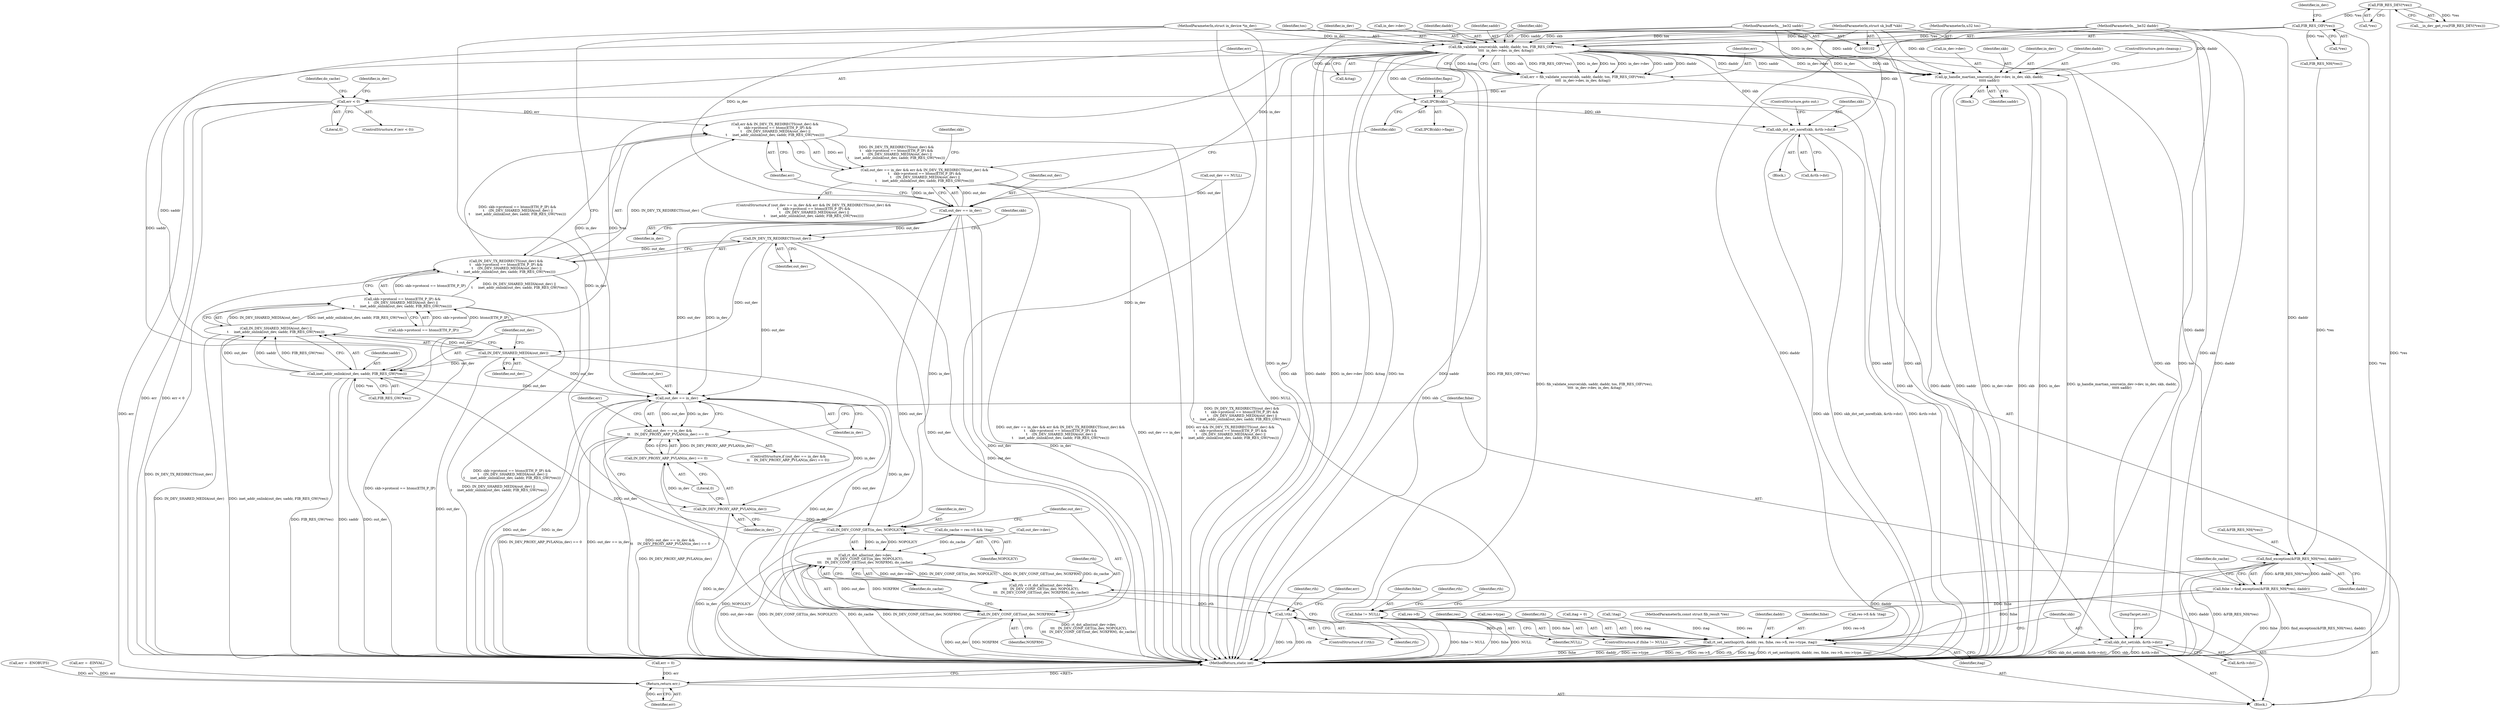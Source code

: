 digraph "0_linux_df4d92549f23e1c037e83323aff58a21b3de7fe0_0@pointer" {
"1000141" [label="(Call,fib_validate_source(skb, saddr, daddr, tos, FIB_RES_OIF(*res),\n\t\t\t\t  in_dev->dev, in_dev, &itag))"];
"1000103" [label="(MethodParameterIn,struct sk_buff *skb)"];
"1000107" [label="(MethodParameterIn,__be32 saddr)"];
"1000106" [label="(MethodParameterIn,__be32 daddr)"];
"1000108" [label="(MethodParameterIn,u32 tos)"];
"1000146" [label="(Call,FIB_RES_OIF(*res))"];
"1000126" [label="(Call,FIB_RES_DEV(*res))"];
"1000105" [label="(MethodParameterIn,struct in_device *in_dev)"];
"1000139" [label="(Call,err = fib_validate_source(skb, saddr, daddr, tos, FIB_RES_OIF(*res),\n\t\t\t\t  in_dev->dev, in_dev, &itag))"];
"1000156" [label="(Call,err < 0)"];
"1000182" [label="(Call,err && IN_DEV_TX_REDIRECTS(out_dev) &&\n\t    skb->protocol == htons(ETH_P_IP) &&\n \t    (IN_DEV_SHARED_MEDIA(out_dev) ||\n\t     inet_addr_onlink(out_dev, saddr, FIB_RES_GW(*res))))"];
"1000178" [label="(Call,out_dev == in_dev && err && IN_DEV_TX_REDIRECTS(out_dev) &&\n\t    skb->protocol == htons(ETH_P_IP) &&\n \t    (IN_DEV_SHARED_MEDIA(out_dev) ||\n\t     inet_addr_onlink(out_dev, saddr, FIB_RES_GW(*res))))"];
"1000387" [label="(Return,return err;)"];
"1000160" [label="(Call,ip_handle_martian_source(in_dev->dev, in_dev, skb, daddr,\n\t\t\t\t\t saddr))"];
"1000179" [label="(Call,out_dev == in_dev)"];
"1000185" [label="(Call,IN_DEV_TX_REDIRECTS(out_dev))"];
"1000184" [label="(Call,IN_DEV_TX_REDIRECTS(out_dev) &&\n\t    skb->protocol == htons(ETH_P_IP) &&\n \t    (IN_DEV_SHARED_MEDIA(out_dev) ||\n\t     inet_addr_onlink(out_dev, saddr, FIB_RES_GW(*res))))"];
"1000195" [label="(Call,IN_DEV_SHARED_MEDIA(out_dev))"];
"1000194" [label="(Call,IN_DEV_SHARED_MEDIA(out_dev) ||\n\t     inet_addr_onlink(out_dev, saddr, FIB_RES_GW(*res)))"];
"1000187" [label="(Call,skb->protocol == htons(ETH_P_IP) &&\n \t    (IN_DEV_SHARED_MEDIA(out_dev) ||\n\t     inet_addr_onlink(out_dev, saddr, FIB_RES_GW(*res))))"];
"1000197" [label="(Call,inet_addr_onlink(out_dev, saddr, FIB_RES_GW(*res)))"];
"1000219" [label="(Call,out_dev == in_dev)"];
"1000218" [label="(Call,out_dev == in_dev &&\n\t\t    IN_DEV_PROXY_ARP_PVLAN(in_dev) == 0)"];
"1000223" [label="(Call,IN_DEV_PROXY_ARP_PVLAN(in_dev))"];
"1000222" [label="(Call,IN_DEV_PROXY_ARP_PVLAN(in_dev) == 0)"];
"1000279" [label="(Call,IN_DEV_CONF_GET(in_dev, NOPOLICY))"];
"1000275" [label="(Call,rt_dst_alloc(out_dev->dev,\n\t\t\t   IN_DEV_CONF_GET(in_dev, NOPOLICY),\n\t\t\t   IN_DEV_CONF_GET(out_dev, NOXFRM), do_cache))"];
"1000273" [label="(Call,rth = rt_dst_alloc(out_dev->dev,\n\t\t\t   IN_DEV_CONF_GET(in_dev, NOPOLICY),\n\t\t\t   IN_DEV_CONF_GET(out_dev, NOXFRM), do_cache))"];
"1000287" [label="(Call,!rth)"];
"1000364" [label="(Call,rt_set_nexthop(rth, daddr, res, fnhe, res->fi, res->type, itag))"];
"1000282" [label="(Call,IN_DEV_CONF_GET(out_dev, NOXFRM))"];
"1000205" [label="(Call,IPCB(skb))"];
"1000266" [label="(Call,skb_dst_set_noref(skb, &rth->dst))"];
"1000376" [label="(Call,skb_dst_set(skb, &rth->dst))"];
"1000234" [label="(Call,find_exception(&FIB_RES_NH(*res), daddr))"];
"1000232" [label="(Call,fnhe = find_exception(&FIB_RES_NH(*res), daddr))"];
"1000244" [label="(Call,fnhe != NULL)"];
"1000108" [label="(MethodParameterIn,u32 tos)"];
"1000365" [label="(Identifier,rth)"];
"1000265" [label="(Block,)"];
"1000382" [label="(JumpTarget,out:)"];
"1000109" [label="(Block,)"];
"1000274" [label="(Identifier,rth)"];
"1000199" [label="(Identifier,saddr)"];
"1000235" [label="(Call,&FIB_RES_NH(*res))"];
"1000243" [label="(ControlStructure,if (fnhe != NULL))"];
"1000197" [label="(Call,inet_addr_onlink(out_dev, saddr, FIB_RES_GW(*res)))"];
"1000288" [label="(Identifier,rth)"];
"1000375" [label="(Identifier,itag)"];
"1000120" [label="(Call,itag = 0)"];
"1000286" [label="(ControlStructure,if (!rth))"];
"1000180" [label="(Identifier,out_dev)"];
"1000127" [label="(Call,*res)"];
"1000207" [label="(FieldIdentifier,flags)"];
"1000376" [label="(Call,skb_dst_set(skb, &rth->dst))"];
"1000187" [label="(Call,skb->protocol == htons(ETH_P_IP) &&\n \t    (IN_DEV_SHARED_MEDIA(out_dev) ||\n\t     inet_addr_onlink(out_dev, saddr, FIB_RES_GW(*res))))"];
"1000383" [label="(Call,err = 0)"];
"1000377" [label="(Identifier,skb)"];
"1000175" [label="(Call,!itag)"];
"1000161" [label="(Call,in_dev->dev)"];
"1000158" [label="(Literal,0)"];
"1000218" [label="(Call,out_dev == in_dev &&\n\t\t    IN_DEV_PROXY_ARP_PVLAN(in_dev) == 0)"];
"1000139" [label="(Call,err = fib_validate_source(skb, saddr, daddr, tos, FIB_RES_OIF(*res),\n\t\t\t\t  in_dev->dev, in_dev, &itag))"];
"1000103" [label="(MethodParameterIn,struct sk_buff *skb)"];
"1000162" [label="(Identifier,in_dev)"];
"1000104" [label="(MethodParameterIn,const struct fib_result *res)"];
"1000153" [label="(Call,&itag)"];
"1000188" [label="(Call,skb->protocol == htons(ETH_P_IP))"];
"1000290" [label="(Call,err = -ENOBUFS)"];
"1000285" [label="(Identifier,do_cache)"];
"1000206" [label="(Identifier,skb)"];
"1000125" [label="(Call,__in_dev_get_rcu(FIB_RES_DEV(*res)))"];
"1000204" [label="(Call,IPCB(skb)->flags)"];
"1000182" [label="(Call,err && IN_DEV_TX_REDIRECTS(out_dev) &&\n\t    skb->protocol == htons(ETH_P_IP) &&\n \t    (IN_DEV_SHARED_MEDIA(out_dev) ||\n\t     inet_addr_onlink(out_dev, saddr, FIB_RES_GW(*res))))"];
"1000179" [label="(Call,out_dev == in_dev)"];
"1000232" [label="(Call,fnhe = find_exception(&FIB_RES_NH(*res), daddr))"];
"1000297" [label="(Identifier,rth)"];
"1000144" [label="(Identifier,daddr)"];
"1000266" [label="(Call,skb_dst_set_noref(skb, &rth->dst))"];
"1000275" [label="(Call,rt_dst_alloc(out_dev->dev,\n\t\t\t   IN_DEV_CONF_GET(in_dev, NOPOLICY),\n\t\t\t   IN_DEV_CONF_GET(out_dev, NOXFRM), do_cache))"];
"1000212" [label="(Identifier,skb)"];
"1000205" [label="(Call,IPCB(skb))"];
"1000236" [label="(Call,FIB_RES_NH(*res))"];
"1000178" [label="(Call,out_dev == in_dev && err && IN_DEV_TX_REDIRECTS(out_dev) &&\n\t    skb->protocol == htons(ETH_P_IP) &&\n \t    (IN_DEV_SHARED_MEDIA(out_dev) ||\n\t     inet_addr_onlink(out_dev, saddr, FIB_RES_GW(*res))))"];
"1000255" [label="(Identifier,rth)"];
"1000147" [label="(Call,*res)"];
"1000150" [label="(Identifier,in_dev)"];
"1000389" [label="(MethodReturn,static int)"];
"1000227" [label="(Call,err = -EINVAL)"];
"1000200" [label="(Call,FIB_RES_GW(*res))"];
"1000159" [label="(Block,)"];
"1000366" [label="(Identifier,daddr)"];
"1000165" [label="(Identifier,skb)"];
"1000246" [label="(Identifier,NULL)"];
"1000224" [label="(Identifier,in_dev)"];
"1000222" [label="(Call,IN_DEV_PROXY_ARP_PVLAN(in_dev) == 0)"];
"1000217" [label="(ControlStructure,if (out_dev == in_dev &&\n\t\t    IN_DEV_PROXY_ARP_PVLAN(in_dev) == 0))"];
"1000280" [label="(Identifier,in_dev)"];
"1000234" [label="(Call,find_exception(&FIB_RES_NH(*res), daddr))"];
"1000169" [label="(Call,do_cache = res->fi && !itag)"];
"1000164" [label="(Identifier,in_dev)"];
"1000143" [label="(Identifier,saddr)"];
"1000160" [label="(Call,ip_handle_martian_source(in_dev->dev, in_dev, skb, daddr,\n\t\t\t\t\t saddr))"];
"1000126" [label="(Call,FIB_RES_DEV(*res))"];
"1000105" [label="(MethodParameterIn,struct in_device *in_dev)"];
"1000140" [label="(Identifier,err)"];
"1000268" [label="(Call,&rth->dst)"];
"1000130" [label="(Call,out_dev == NULL)"];
"1000184" [label="(Call,IN_DEV_TX_REDIRECTS(out_dev) &&\n\t    skb->protocol == htons(ETH_P_IP) &&\n \t    (IN_DEV_SHARED_MEDIA(out_dev) ||\n\t     inet_addr_onlink(out_dev, saddr, FIB_RES_GW(*res))))"];
"1000142" [label="(Identifier,skb)"];
"1000279" [label="(Call,IN_DEV_CONF_GET(in_dev, NOPOLICY))"];
"1000368" [label="(Identifier,fnhe)"];
"1000244" [label="(Call,fnhe != NULL)"];
"1000106" [label="(MethodParameterIn,__be32 daddr)"];
"1000221" [label="(Identifier,in_dev)"];
"1000166" [label="(Identifier,daddr)"];
"1000141" [label="(Call,fib_validate_source(skb, saddr, daddr, tos, FIB_RES_OIF(*res),\n\t\t\t\t  in_dev->dev, in_dev, &itag))"];
"1000276" [label="(Call,out_dev->dev)"];
"1000387" [label="(Return,return err;)"];
"1000190" [label="(Identifier,skb)"];
"1000186" [label="(Identifier,out_dev)"];
"1000156" [label="(Call,err < 0)"];
"1000272" [label="(ControlStructure,goto out;)"];
"1000241" [label="(Identifier,do_cache)"];
"1000198" [label="(Identifier,out_dev)"];
"1000239" [label="(Identifier,daddr)"];
"1000183" [label="(Identifier,err)"];
"1000195" [label="(Call,IN_DEV_SHARED_MEDIA(out_dev))"];
"1000107" [label="(MethodParameterIn,__be32 saddr)"];
"1000364" [label="(Call,rt_set_nexthop(rth, daddr, res, fnhe, res->fi, res->type, itag))"];
"1000185" [label="(Call,IN_DEV_TX_REDIRECTS(out_dev))"];
"1000177" [label="(ControlStructure,if (out_dev == in_dev && err && IN_DEV_TX_REDIRECTS(out_dev) &&\n\t    skb->protocol == htons(ETH_P_IP) &&\n \t    (IN_DEV_SHARED_MEDIA(out_dev) ||\n\t     inet_addr_onlink(out_dev, saddr, FIB_RES_GW(*res)))))"];
"1000233" [label="(Identifier,fnhe)"];
"1000155" [label="(ControlStructure,if (err < 0))"];
"1000171" [label="(Call,res->fi && !itag)"];
"1000248" [label="(Identifier,rth)"];
"1000146" [label="(Call,FIB_RES_OIF(*res))"];
"1000283" [label="(Identifier,out_dev)"];
"1000220" [label="(Identifier,out_dev)"];
"1000219" [label="(Call,out_dev == in_dev)"];
"1000145" [label="(Identifier,tos)"];
"1000170" [label="(Identifier,do_cache)"];
"1000291" [label="(Identifier,err)"];
"1000267" [label="(Identifier,skb)"];
"1000223" [label="(Call,IN_DEV_PROXY_ARP_PVLAN(in_dev))"];
"1000157" [label="(Identifier,err)"];
"1000167" [label="(Identifier,saddr)"];
"1000194" [label="(Call,IN_DEV_SHARED_MEDIA(out_dev) ||\n\t     inet_addr_onlink(out_dev, saddr, FIB_RES_GW(*res)))"];
"1000196" [label="(Identifier,out_dev)"];
"1000225" [label="(Literal,0)"];
"1000369" [label="(Call,res->fi)"];
"1000284" [label="(Identifier,NOXFRM)"];
"1000388" [label="(Identifier,err)"];
"1000168" [label="(ControlStructure,goto cleanup;)"];
"1000152" [label="(Identifier,in_dev)"];
"1000281" [label="(Identifier,NOPOLICY)"];
"1000367" [label="(Identifier,res)"];
"1000282" [label="(Call,IN_DEV_CONF_GET(out_dev, NOXFRM))"];
"1000149" [label="(Call,in_dev->dev)"];
"1000287" [label="(Call,!rth)"];
"1000228" [label="(Identifier,err)"];
"1000273" [label="(Call,rth = rt_dst_alloc(out_dev->dev,\n\t\t\t   IN_DEV_CONF_GET(in_dev, NOPOLICY),\n\t\t\t   IN_DEV_CONF_GET(out_dev, NOXFRM), do_cache))"];
"1000378" [label="(Call,&rth->dst)"];
"1000372" [label="(Call,res->type)"];
"1000181" [label="(Identifier,in_dev)"];
"1000245" [label="(Identifier,fnhe)"];
"1000141" -> "1000139"  [label="AST: "];
"1000141" -> "1000153"  [label="CFG: "];
"1000142" -> "1000141"  [label="AST: "];
"1000143" -> "1000141"  [label="AST: "];
"1000144" -> "1000141"  [label="AST: "];
"1000145" -> "1000141"  [label="AST: "];
"1000146" -> "1000141"  [label="AST: "];
"1000149" -> "1000141"  [label="AST: "];
"1000152" -> "1000141"  [label="AST: "];
"1000153" -> "1000141"  [label="AST: "];
"1000139" -> "1000141"  [label="CFG: "];
"1000141" -> "1000389"  [label="DDG: skb"];
"1000141" -> "1000389"  [label="DDG: daddr"];
"1000141" -> "1000389"  [label="DDG: in_dev->dev"];
"1000141" -> "1000389"  [label="DDG: &itag"];
"1000141" -> "1000389"  [label="DDG: tos"];
"1000141" -> "1000389"  [label="DDG: saddr"];
"1000141" -> "1000389"  [label="DDG: FIB_RES_OIF(*res)"];
"1000141" -> "1000139"  [label="DDG: skb"];
"1000141" -> "1000139"  [label="DDG: FIB_RES_OIF(*res)"];
"1000141" -> "1000139"  [label="DDG: in_dev"];
"1000141" -> "1000139"  [label="DDG: tos"];
"1000141" -> "1000139"  [label="DDG: in_dev->dev"];
"1000141" -> "1000139"  [label="DDG: saddr"];
"1000141" -> "1000139"  [label="DDG: daddr"];
"1000141" -> "1000139"  [label="DDG: &itag"];
"1000103" -> "1000141"  [label="DDG: skb"];
"1000107" -> "1000141"  [label="DDG: saddr"];
"1000106" -> "1000141"  [label="DDG: daddr"];
"1000108" -> "1000141"  [label="DDG: tos"];
"1000146" -> "1000141"  [label="DDG: *res"];
"1000105" -> "1000141"  [label="DDG: in_dev"];
"1000141" -> "1000160"  [label="DDG: in_dev->dev"];
"1000141" -> "1000160"  [label="DDG: in_dev"];
"1000141" -> "1000160"  [label="DDG: skb"];
"1000141" -> "1000160"  [label="DDG: daddr"];
"1000141" -> "1000160"  [label="DDG: saddr"];
"1000141" -> "1000179"  [label="DDG: in_dev"];
"1000141" -> "1000197"  [label="DDG: saddr"];
"1000141" -> "1000205"  [label="DDG: skb"];
"1000141" -> "1000234"  [label="DDG: daddr"];
"1000141" -> "1000266"  [label="DDG: skb"];
"1000141" -> "1000376"  [label="DDG: skb"];
"1000103" -> "1000102"  [label="AST: "];
"1000103" -> "1000389"  [label="DDG: skb"];
"1000103" -> "1000160"  [label="DDG: skb"];
"1000103" -> "1000205"  [label="DDG: skb"];
"1000103" -> "1000266"  [label="DDG: skb"];
"1000103" -> "1000376"  [label="DDG: skb"];
"1000107" -> "1000102"  [label="AST: "];
"1000107" -> "1000389"  [label="DDG: saddr"];
"1000107" -> "1000160"  [label="DDG: saddr"];
"1000107" -> "1000197"  [label="DDG: saddr"];
"1000106" -> "1000102"  [label="AST: "];
"1000106" -> "1000389"  [label="DDG: daddr"];
"1000106" -> "1000160"  [label="DDG: daddr"];
"1000106" -> "1000234"  [label="DDG: daddr"];
"1000106" -> "1000364"  [label="DDG: daddr"];
"1000108" -> "1000102"  [label="AST: "];
"1000108" -> "1000389"  [label="DDG: tos"];
"1000146" -> "1000147"  [label="CFG: "];
"1000147" -> "1000146"  [label="AST: "];
"1000150" -> "1000146"  [label="CFG: "];
"1000146" -> "1000389"  [label="DDG: *res"];
"1000126" -> "1000146"  [label="DDG: *res"];
"1000146" -> "1000200"  [label="DDG: *res"];
"1000146" -> "1000236"  [label="DDG: *res"];
"1000126" -> "1000125"  [label="AST: "];
"1000126" -> "1000127"  [label="CFG: "];
"1000127" -> "1000126"  [label="AST: "];
"1000125" -> "1000126"  [label="CFG: "];
"1000126" -> "1000389"  [label="DDG: *res"];
"1000126" -> "1000125"  [label="DDG: *res"];
"1000105" -> "1000102"  [label="AST: "];
"1000105" -> "1000389"  [label="DDG: in_dev"];
"1000105" -> "1000160"  [label="DDG: in_dev"];
"1000105" -> "1000179"  [label="DDG: in_dev"];
"1000105" -> "1000219"  [label="DDG: in_dev"];
"1000105" -> "1000223"  [label="DDG: in_dev"];
"1000105" -> "1000279"  [label="DDG: in_dev"];
"1000139" -> "1000109"  [label="AST: "];
"1000140" -> "1000139"  [label="AST: "];
"1000157" -> "1000139"  [label="CFG: "];
"1000139" -> "1000389"  [label="DDG: fib_validate_source(skb, saddr, daddr, tos, FIB_RES_OIF(*res),\n\t\t\t\t  in_dev->dev, in_dev, &itag)"];
"1000139" -> "1000156"  [label="DDG: err"];
"1000156" -> "1000155"  [label="AST: "];
"1000156" -> "1000158"  [label="CFG: "];
"1000157" -> "1000156"  [label="AST: "];
"1000158" -> "1000156"  [label="AST: "];
"1000162" -> "1000156"  [label="CFG: "];
"1000170" -> "1000156"  [label="CFG: "];
"1000156" -> "1000389"  [label="DDG: err"];
"1000156" -> "1000389"  [label="DDG: err < 0"];
"1000156" -> "1000182"  [label="DDG: err"];
"1000156" -> "1000387"  [label="DDG: err"];
"1000182" -> "1000178"  [label="AST: "];
"1000182" -> "1000183"  [label="CFG: "];
"1000182" -> "1000184"  [label="CFG: "];
"1000183" -> "1000182"  [label="AST: "];
"1000184" -> "1000182"  [label="AST: "];
"1000178" -> "1000182"  [label="CFG: "];
"1000182" -> "1000389"  [label="DDG: IN_DEV_TX_REDIRECTS(out_dev) &&\n\t    skb->protocol == htons(ETH_P_IP) &&\n \t    (IN_DEV_SHARED_MEDIA(out_dev) ||\n\t     inet_addr_onlink(out_dev, saddr, FIB_RES_GW(*res)))"];
"1000182" -> "1000178"  [label="DDG: err"];
"1000182" -> "1000178"  [label="DDG: IN_DEV_TX_REDIRECTS(out_dev) &&\n\t    skb->protocol == htons(ETH_P_IP) &&\n \t    (IN_DEV_SHARED_MEDIA(out_dev) ||\n\t     inet_addr_onlink(out_dev, saddr, FIB_RES_GW(*res)))"];
"1000184" -> "1000182"  [label="DDG: IN_DEV_TX_REDIRECTS(out_dev)"];
"1000184" -> "1000182"  [label="DDG: skb->protocol == htons(ETH_P_IP) &&\n \t    (IN_DEV_SHARED_MEDIA(out_dev) ||\n\t     inet_addr_onlink(out_dev, saddr, FIB_RES_GW(*res)))"];
"1000178" -> "1000177"  [label="AST: "];
"1000178" -> "1000179"  [label="CFG: "];
"1000179" -> "1000178"  [label="AST: "];
"1000206" -> "1000178"  [label="CFG: "];
"1000212" -> "1000178"  [label="CFG: "];
"1000178" -> "1000389"  [label="DDG: err && IN_DEV_TX_REDIRECTS(out_dev) &&\n\t    skb->protocol == htons(ETH_P_IP) &&\n \t    (IN_DEV_SHARED_MEDIA(out_dev) ||\n\t     inet_addr_onlink(out_dev, saddr, FIB_RES_GW(*res)))"];
"1000178" -> "1000389"  [label="DDG: out_dev == in_dev && err && IN_DEV_TX_REDIRECTS(out_dev) &&\n\t    skb->protocol == htons(ETH_P_IP) &&\n \t    (IN_DEV_SHARED_MEDIA(out_dev) ||\n\t     inet_addr_onlink(out_dev, saddr, FIB_RES_GW(*res)))"];
"1000178" -> "1000389"  [label="DDG: out_dev == in_dev"];
"1000179" -> "1000178"  [label="DDG: out_dev"];
"1000179" -> "1000178"  [label="DDG: in_dev"];
"1000387" -> "1000109"  [label="AST: "];
"1000387" -> "1000388"  [label="CFG: "];
"1000388" -> "1000387"  [label="AST: "];
"1000389" -> "1000387"  [label="CFG: "];
"1000387" -> "1000389"  [label="DDG: <RET>"];
"1000388" -> "1000387"  [label="DDG: err"];
"1000290" -> "1000387"  [label="DDG: err"];
"1000383" -> "1000387"  [label="DDG: err"];
"1000227" -> "1000387"  [label="DDG: err"];
"1000160" -> "1000159"  [label="AST: "];
"1000160" -> "1000167"  [label="CFG: "];
"1000161" -> "1000160"  [label="AST: "];
"1000164" -> "1000160"  [label="AST: "];
"1000165" -> "1000160"  [label="AST: "];
"1000166" -> "1000160"  [label="AST: "];
"1000167" -> "1000160"  [label="AST: "];
"1000168" -> "1000160"  [label="CFG: "];
"1000160" -> "1000389"  [label="DDG: in_dev"];
"1000160" -> "1000389"  [label="DDG: ip_handle_martian_source(in_dev->dev, in_dev, skb, daddr,\n\t\t\t\t\t saddr)"];
"1000160" -> "1000389"  [label="DDG: daddr"];
"1000160" -> "1000389"  [label="DDG: saddr"];
"1000160" -> "1000389"  [label="DDG: in_dev->dev"];
"1000160" -> "1000389"  [label="DDG: skb"];
"1000179" -> "1000181"  [label="CFG: "];
"1000180" -> "1000179"  [label="AST: "];
"1000181" -> "1000179"  [label="AST: "];
"1000183" -> "1000179"  [label="CFG: "];
"1000179" -> "1000389"  [label="DDG: in_dev"];
"1000179" -> "1000389"  [label="DDG: out_dev"];
"1000130" -> "1000179"  [label="DDG: out_dev"];
"1000179" -> "1000185"  [label="DDG: out_dev"];
"1000179" -> "1000219"  [label="DDG: out_dev"];
"1000179" -> "1000219"  [label="DDG: in_dev"];
"1000179" -> "1000279"  [label="DDG: in_dev"];
"1000179" -> "1000282"  [label="DDG: out_dev"];
"1000185" -> "1000184"  [label="AST: "];
"1000185" -> "1000186"  [label="CFG: "];
"1000186" -> "1000185"  [label="AST: "];
"1000190" -> "1000185"  [label="CFG: "];
"1000184" -> "1000185"  [label="CFG: "];
"1000185" -> "1000389"  [label="DDG: out_dev"];
"1000185" -> "1000184"  [label="DDG: out_dev"];
"1000185" -> "1000195"  [label="DDG: out_dev"];
"1000185" -> "1000219"  [label="DDG: out_dev"];
"1000185" -> "1000282"  [label="DDG: out_dev"];
"1000184" -> "1000187"  [label="CFG: "];
"1000187" -> "1000184"  [label="AST: "];
"1000184" -> "1000389"  [label="DDG: skb->protocol == htons(ETH_P_IP) &&\n \t    (IN_DEV_SHARED_MEDIA(out_dev) ||\n\t     inet_addr_onlink(out_dev, saddr, FIB_RES_GW(*res)))"];
"1000184" -> "1000389"  [label="DDG: IN_DEV_TX_REDIRECTS(out_dev)"];
"1000187" -> "1000184"  [label="DDG: skb->protocol == htons(ETH_P_IP)"];
"1000187" -> "1000184"  [label="DDG: IN_DEV_SHARED_MEDIA(out_dev) ||\n\t     inet_addr_onlink(out_dev, saddr, FIB_RES_GW(*res))"];
"1000195" -> "1000194"  [label="AST: "];
"1000195" -> "1000196"  [label="CFG: "];
"1000196" -> "1000195"  [label="AST: "];
"1000198" -> "1000195"  [label="CFG: "];
"1000194" -> "1000195"  [label="CFG: "];
"1000195" -> "1000389"  [label="DDG: out_dev"];
"1000195" -> "1000194"  [label="DDG: out_dev"];
"1000195" -> "1000197"  [label="DDG: out_dev"];
"1000195" -> "1000219"  [label="DDG: out_dev"];
"1000195" -> "1000282"  [label="DDG: out_dev"];
"1000194" -> "1000187"  [label="AST: "];
"1000194" -> "1000197"  [label="CFG: "];
"1000197" -> "1000194"  [label="AST: "];
"1000187" -> "1000194"  [label="CFG: "];
"1000194" -> "1000389"  [label="DDG: IN_DEV_SHARED_MEDIA(out_dev)"];
"1000194" -> "1000389"  [label="DDG: inet_addr_onlink(out_dev, saddr, FIB_RES_GW(*res))"];
"1000194" -> "1000187"  [label="DDG: IN_DEV_SHARED_MEDIA(out_dev)"];
"1000194" -> "1000187"  [label="DDG: inet_addr_onlink(out_dev, saddr, FIB_RES_GW(*res))"];
"1000197" -> "1000194"  [label="DDG: out_dev"];
"1000197" -> "1000194"  [label="DDG: saddr"];
"1000197" -> "1000194"  [label="DDG: FIB_RES_GW(*res)"];
"1000187" -> "1000188"  [label="CFG: "];
"1000188" -> "1000187"  [label="AST: "];
"1000187" -> "1000389"  [label="DDG: skb->protocol == htons(ETH_P_IP)"];
"1000187" -> "1000389"  [label="DDG: IN_DEV_SHARED_MEDIA(out_dev) ||\n\t     inet_addr_onlink(out_dev, saddr, FIB_RES_GW(*res))"];
"1000188" -> "1000187"  [label="DDG: skb->protocol"];
"1000188" -> "1000187"  [label="DDG: htons(ETH_P_IP)"];
"1000197" -> "1000200"  [label="CFG: "];
"1000198" -> "1000197"  [label="AST: "];
"1000199" -> "1000197"  [label="AST: "];
"1000200" -> "1000197"  [label="AST: "];
"1000197" -> "1000389"  [label="DDG: FIB_RES_GW(*res)"];
"1000197" -> "1000389"  [label="DDG: saddr"];
"1000197" -> "1000389"  [label="DDG: out_dev"];
"1000200" -> "1000197"  [label="DDG: *res"];
"1000197" -> "1000219"  [label="DDG: out_dev"];
"1000197" -> "1000282"  [label="DDG: out_dev"];
"1000219" -> "1000218"  [label="AST: "];
"1000219" -> "1000221"  [label="CFG: "];
"1000220" -> "1000219"  [label="AST: "];
"1000221" -> "1000219"  [label="AST: "];
"1000224" -> "1000219"  [label="CFG: "];
"1000218" -> "1000219"  [label="CFG: "];
"1000219" -> "1000389"  [label="DDG: in_dev"];
"1000219" -> "1000389"  [label="DDG: out_dev"];
"1000219" -> "1000218"  [label="DDG: out_dev"];
"1000219" -> "1000218"  [label="DDG: in_dev"];
"1000219" -> "1000223"  [label="DDG: in_dev"];
"1000219" -> "1000279"  [label="DDG: in_dev"];
"1000219" -> "1000282"  [label="DDG: out_dev"];
"1000218" -> "1000217"  [label="AST: "];
"1000218" -> "1000222"  [label="CFG: "];
"1000222" -> "1000218"  [label="AST: "];
"1000228" -> "1000218"  [label="CFG: "];
"1000233" -> "1000218"  [label="CFG: "];
"1000218" -> "1000389"  [label="DDG: out_dev == in_dev"];
"1000218" -> "1000389"  [label="DDG: out_dev == in_dev &&\n\t\t    IN_DEV_PROXY_ARP_PVLAN(in_dev) == 0"];
"1000218" -> "1000389"  [label="DDG: IN_DEV_PROXY_ARP_PVLAN(in_dev) == 0"];
"1000222" -> "1000218"  [label="DDG: IN_DEV_PROXY_ARP_PVLAN(in_dev)"];
"1000222" -> "1000218"  [label="DDG: 0"];
"1000223" -> "1000222"  [label="AST: "];
"1000223" -> "1000224"  [label="CFG: "];
"1000224" -> "1000223"  [label="AST: "];
"1000225" -> "1000223"  [label="CFG: "];
"1000223" -> "1000389"  [label="DDG: in_dev"];
"1000223" -> "1000222"  [label="DDG: in_dev"];
"1000223" -> "1000279"  [label="DDG: in_dev"];
"1000222" -> "1000225"  [label="CFG: "];
"1000225" -> "1000222"  [label="AST: "];
"1000222" -> "1000389"  [label="DDG: IN_DEV_PROXY_ARP_PVLAN(in_dev)"];
"1000279" -> "1000275"  [label="AST: "];
"1000279" -> "1000281"  [label="CFG: "];
"1000280" -> "1000279"  [label="AST: "];
"1000281" -> "1000279"  [label="AST: "];
"1000283" -> "1000279"  [label="CFG: "];
"1000279" -> "1000389"  [label="DDG: in_dev"];
"1000279" -> "1000389"  [label="DDG: NOPOLICY"];
"1000279" -> "1000275"  [label="DDG: in_dev"];
"1000279" -> "1000275"  [label="DDG: NOPOLICY"];
"1000275" -> "1000273"  [label="AST: "];
"1000275" -> "1000285"  [label="CFG: "];
"1000276" -> "1000275"  [label="AST: "];
"1000282" -> "1000275"  [label="AST: "];
"1000285" -> "1000275"  [label="AST: "];
"1000273" -> "1000275"  [label="CFG: "];
"1000275" -> "1000389"  [label="DDG: do_cache"];
"1000275" -> "1000389"  [label="DDG: IN_DEV_CONF_GET(out_dev, NOXFRM)"];
"1000275" -> "1000389"  [label="DDG: out_dev->dev"];
"1000275" -> "1000389"  [label="DDG: IN_DEV_CONF_GET(in_dev, NOPOLICY)"];
"1000275" -> "1000273"  [label="DDG: out_dev->dev"];
"1000275" -> "1000273"  [label="DDG: IN_DEV_CONF_GET(in_dev, NOPOLICY)"];
"1000275" -> "1000273"  [label="DDG: IN_DEV_CONF_GET(out_dev, NOXFRM)"];
"1000275" -> "1000273"  [label="DDG: do_cache"];
"1000282" -> "1000275"  [label="DDG: out_dev"];
"1000282" -> "1000275"  [label="DDG: NOXFRM"];
"1000169" -> "1000275"  [label="DDG: do_cache"];
"1000273" -> "1000109"  [label="AST: "];
"1000274" -> "1000273"  [label="AST: "];
"1000288" -> "1000273"  [label="CFG: "];
"1000273" -> "1000389"  [label="DDG: rt_dst_alloc(out_dev->dev,\n\t\t\t   IN_DEV_CONF_GET(in_dev, NOPOLICY),\n\t\t\t   IN_DEV_CONF_GET(out_dev, NOXFRM), do_cache)"];
"1000273" -> "1000287"  [label="DDG: rth"];
"1000287" -> "1000286"  [label="AST: "];
"1000287" -> "1000288"  [label="CFG: "];
"1000288" -> "1000287"  [label="AST: "];
"1000291" -> "1000287"  [label="CFG: "];
"1000297" -> "1000287"  [label="CFG: "];
"1000287" -> "1000389"  [label="DDG: !rth"];
"1000287" -> "1000389"  [label="DDG: rth"];
"1000287" -> "1000364"  [label="DDG: rth"];
"1000364" -> "1000109"  [label="AST: "];
"1000364" -> "1000375"  [label="CFG: "];
"1000365" -> "1000364"  [label="AST: "];
"1000366" -> "1000364"  [label="AST: "];
"1000367" -> "1000364"  [label="AST: "];
"1000368" -> "1000364"  [label="AST: "];
"1000369" -> "1000364"  [label="AST: "];
"1000372" -> "1000364"  [label="AST: "];
"1000375" -> "1000364"  [label="AST: "];
"1000377" -> "1000364"  [label="CFG: "];
"1000364" -> "1000389"  [label="DDG: res"];
"1000364" -> "1000389"  [label="DDG: res->fi"];
"1000364" -> "1000389"  [label="DDG: rth"];
"1000364" -> "1000389"  [label="DDG: itag"];
"1000364" -> "1000389"  [label="DDG: rt_set_nexthop(rth, daddr, res, fnhe, res->fi, res->type, itag)"];
"1000364" -> "1000389"  [label="DDG: fnhe"];
"1000364" -> "1000389"  [label="DDG: daddr"];
"1000364" -> "1000389"  [label="DDG: res->type"];
"1000234" -> "1000364"  [label="DDG: daddr"];
"1000104" -> "1000364"  [label="DDG: res"];
"1000232" -> "1000364"  [label="DDG: fnhe"];
"1000244" -> "1000364"  [label="DDG: fnhe"];
"1000171" -> "1000364"  [label="DDG: res->fi"];
"1000120" -> "1000364"  [label="DDG: itag"];
"1000175" -> "1000364"  [label="DDG: itag"];
"1000282" -> "1000284"  [label="CFG: "];
"1000283" -> "1000282"  [label="AST: "];
"1000284" -> "1000282"  [label="AST: "];
"1000285" -> "1000282"  [label="CFG: "];
"1000282" -> "1000389"  [label="DDG: NOXFRM"];
"1000282" -> "1000389"  [label="DDG: out_dev"];
"1000205" -> "1000204"  [label="AST: "];
"1000205" -> "1000206"  [label="CFG: "];
"1000206" -> "1000205"  [label="AST: "];
"1000207" -> "1000205"  [label="CFG: "];
"1000205" -> "1000389"  [label="DDG: skb"];
"1000205" -> "1000266"  [label="DDG: skb"];
"1000205" -> "1000376"  [label="DDG: skb"];
"1000266" -> "1000265"  [label="AST: "];
"1000266" -> "1000268"  [label="CFG: "];
"1000267" -> "1000266"  [label="AST: "];
"1000268" -> "1000266"  [label="AST: "];
"1000272" -> "1000266"  [label="CFG: "];
"1000266" -> "1000389"  [label="DDG: &rth->dst"];
"1000266" -> "1000389"  [label="DDG: skb"];
"1000266" -> "1000389"  [label="DDG: skb_dst_set_noref(skb, &rth->dst)"];
"1000376" -> "1000109"  [label="AST: "];
"1000376" -> "1000378"  [label="CFG: "];
"1000377" -> "1000376"  [label="AST: "];
"1000378" -> "1000376"  [label="AST: "];
"1000382" -> "1000376"  [label="CFG: "];
"1000376" -> "1000389"  [label="DDG: skb_dst_set(skb, &rth->dst)"];
"1000376" -> "1000389"  [label="DDG: skb"];
"1000376" -> "1000389"  [label="DDG: &rth->dst"];
"1000234" -> "1000232"  [label="AST: "];
"1000234" -> "1000239"  [label="CFG: "];
"1000235" -> "1000234"  [label="AST: "];
"1000239" -> "1000234"  [label="AST: "];
"1000232" -> "1000234"  [label="CFG: "];
"1000234" -> "1000389"  [label="DDG: daddr"];
"1000234" -> "1000389"  [label="DDG: &FIB_RES_NH(*res)"];
"1000234" -> "1000232"  [label="DDG: &FIB_RES_NH(*res)"];
"1000234" -> "1000232"  [label="DDG: daddr"];
"1000236" -> "1000234"  [label="DDG: *res"];
"1000232" -> "1000109"  [label="AST: "];
"1000233" -> "1000232"  [label="AST: "];
"1000241" -> "1000232"  [label="CFG: "];
"1000232" -> "1000389"  [label="DDG: fnhe"];
"1000232" -> "1000389"  [label="DDG: find_exception(&FIB_RES_NH(*res), daddr)"];
"1000232" -> "1000244"  [label="DDG: fnhe"];
"1000244" -> "1000243"  [label="AST: "];
"1000244" -> "1000246"  [label="CFG: "];
"1000245" -> "1000244"  [label="AST: "];
"1000246" -> "1000244"  [label="AST: "];
"1000248" -> "1000244"  [label="CFG: "];
"1000255" -> "1000244"  [label="CFG: "];
"1000244" -> "1000389"  [label="DDG: fnhe != NULL"];
"1000244" -> "1000389"  [label="DDG: fnhe"];
"1000244" -> "1000389"  [label="DDG: NULL"];
"1000130" -> "1000244"  [label="DDG: NULL"];
}
